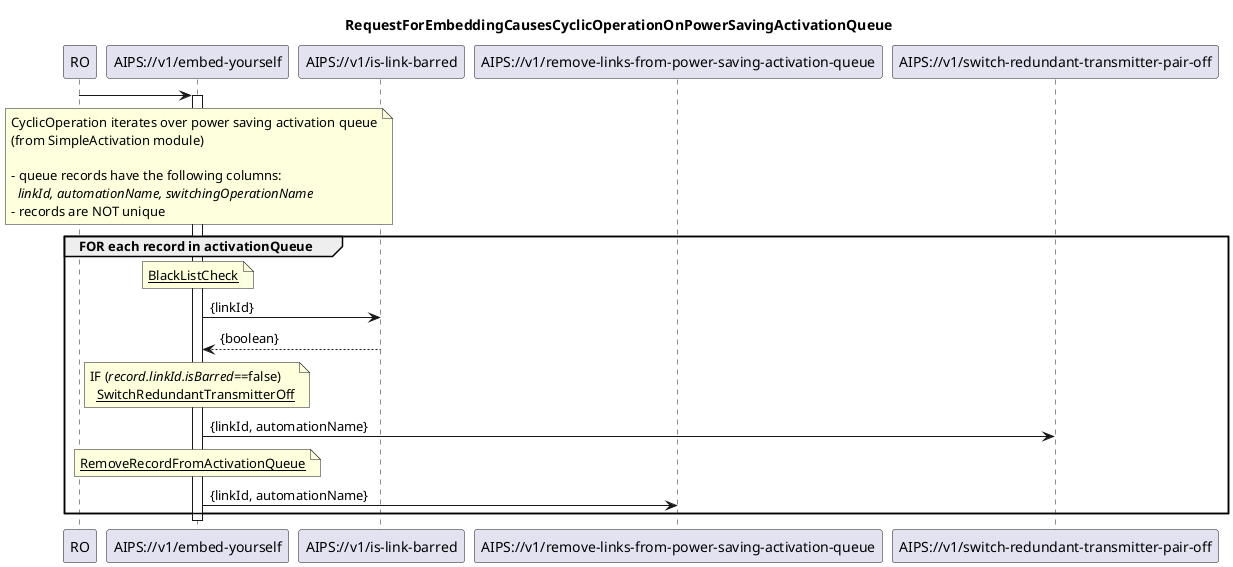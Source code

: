 @startuml 4xx_cyclicOperationOnPowerSavingActivationQueue
skinparam responseMessageBelowArrow true

title
RequestForEmbeddingCausesCyclicOperationOnPowerSavingActivationQueue
end title

participant "RO" as ro
participant "AIPS://v1/embed-yourself" as embedYourself
participant "AIPS://v1/is-link-barred" as isLinkBarred
participant "AIPS://v1/remove-links-from-power-saving-activation-queue" as removeFromQueue
participant "AIPS://v1/switch-redundant-transmitter-pair-off" as redundantTransmittersOff


ro -> embedYourself

'cyclic operation starts
note over embedYourself
  CyclicOperation iterates over power saving activation queue
  (from SimpleActivation module)

  - queue records have the following columns:
    <i>linkId, automationName, switchingOperationName</i>
  - records are NOT unique
end note

activate embedYourself

'iterate over queue
group FOR each record in activationQueue
  ' get the blackList status for the link
  note over embedYourself
      <u>BlackListCheck</u>
  end note
  embedYourself -> isLinkBarred: {linkId}
  isLinkBarred --> embedYourself: {boolean}


  'if link is not in blackList
  note over embedYourself
    IF (<i>record.linkId.isBarred</i>==false)
      <u>SwitchRedundantTransmitterOff</u>
  end note
  embedYourself -> redundantTransmittersOff: {linkId, automationName}


  'remove from the activationQueue anyway (i.e. if link is in blackList or not)
  note over embedYourself
    <u>RemoveRecordFromActivationQueue</u>
  end note
  embedYourself -> removeFromQueue: {linkId, automationName}

end

deactivate embedYourself

@enduml